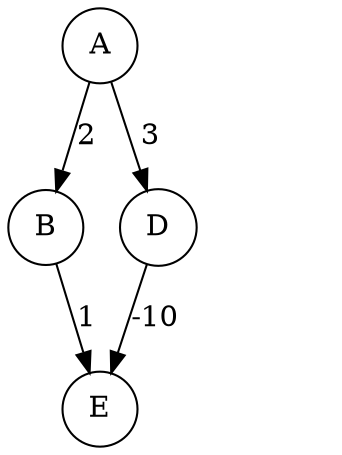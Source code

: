 digraph g {
    // graph[ordering="out"];
    A->B[label="2"];
    // A->C[label=" 1"];
    A->D[label=" 3"];
    D->E[label="-10"];
    B->E[label="1"];
    // C->E[label="1"];
    A[shape="circle"];
    B[shape="circle"];
    // C[shape="circle"];
    D[shape="circle"];
    E[shape="circle"];
    NULL[style="invis"];
}
